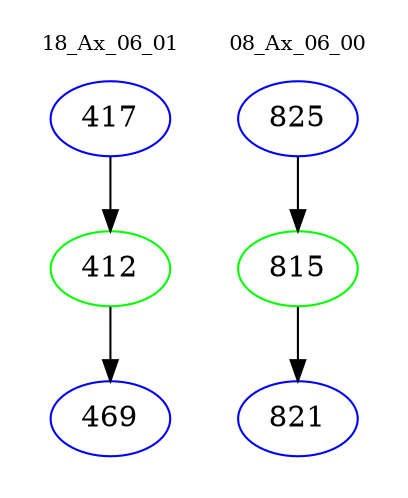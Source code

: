 digraph{
subgraph cluster_0 {
color = white
label = "18_Ax_06_01";
fontsize=10;
T0_417 [label="417", color="blue"]
T0_417 -> T0_412 [color="black"]
T0_412 [label="412", color="green"]
T0_412 -> T0_469 [color="black"]
T0_469 [label="469", color="blue"]
}
subgraph cluster_1 {
color = white
label = "08_Ax_06_00";
fontsize=10;
T1_825 [label="825", color="blue"]
T1_825 -> T1_815 [color="black"]
T1_815 [label="815", color="green"]
T1_815 -> T1_821 [color="black"]
T1_821 [label="821", color="blue"]
}
}
